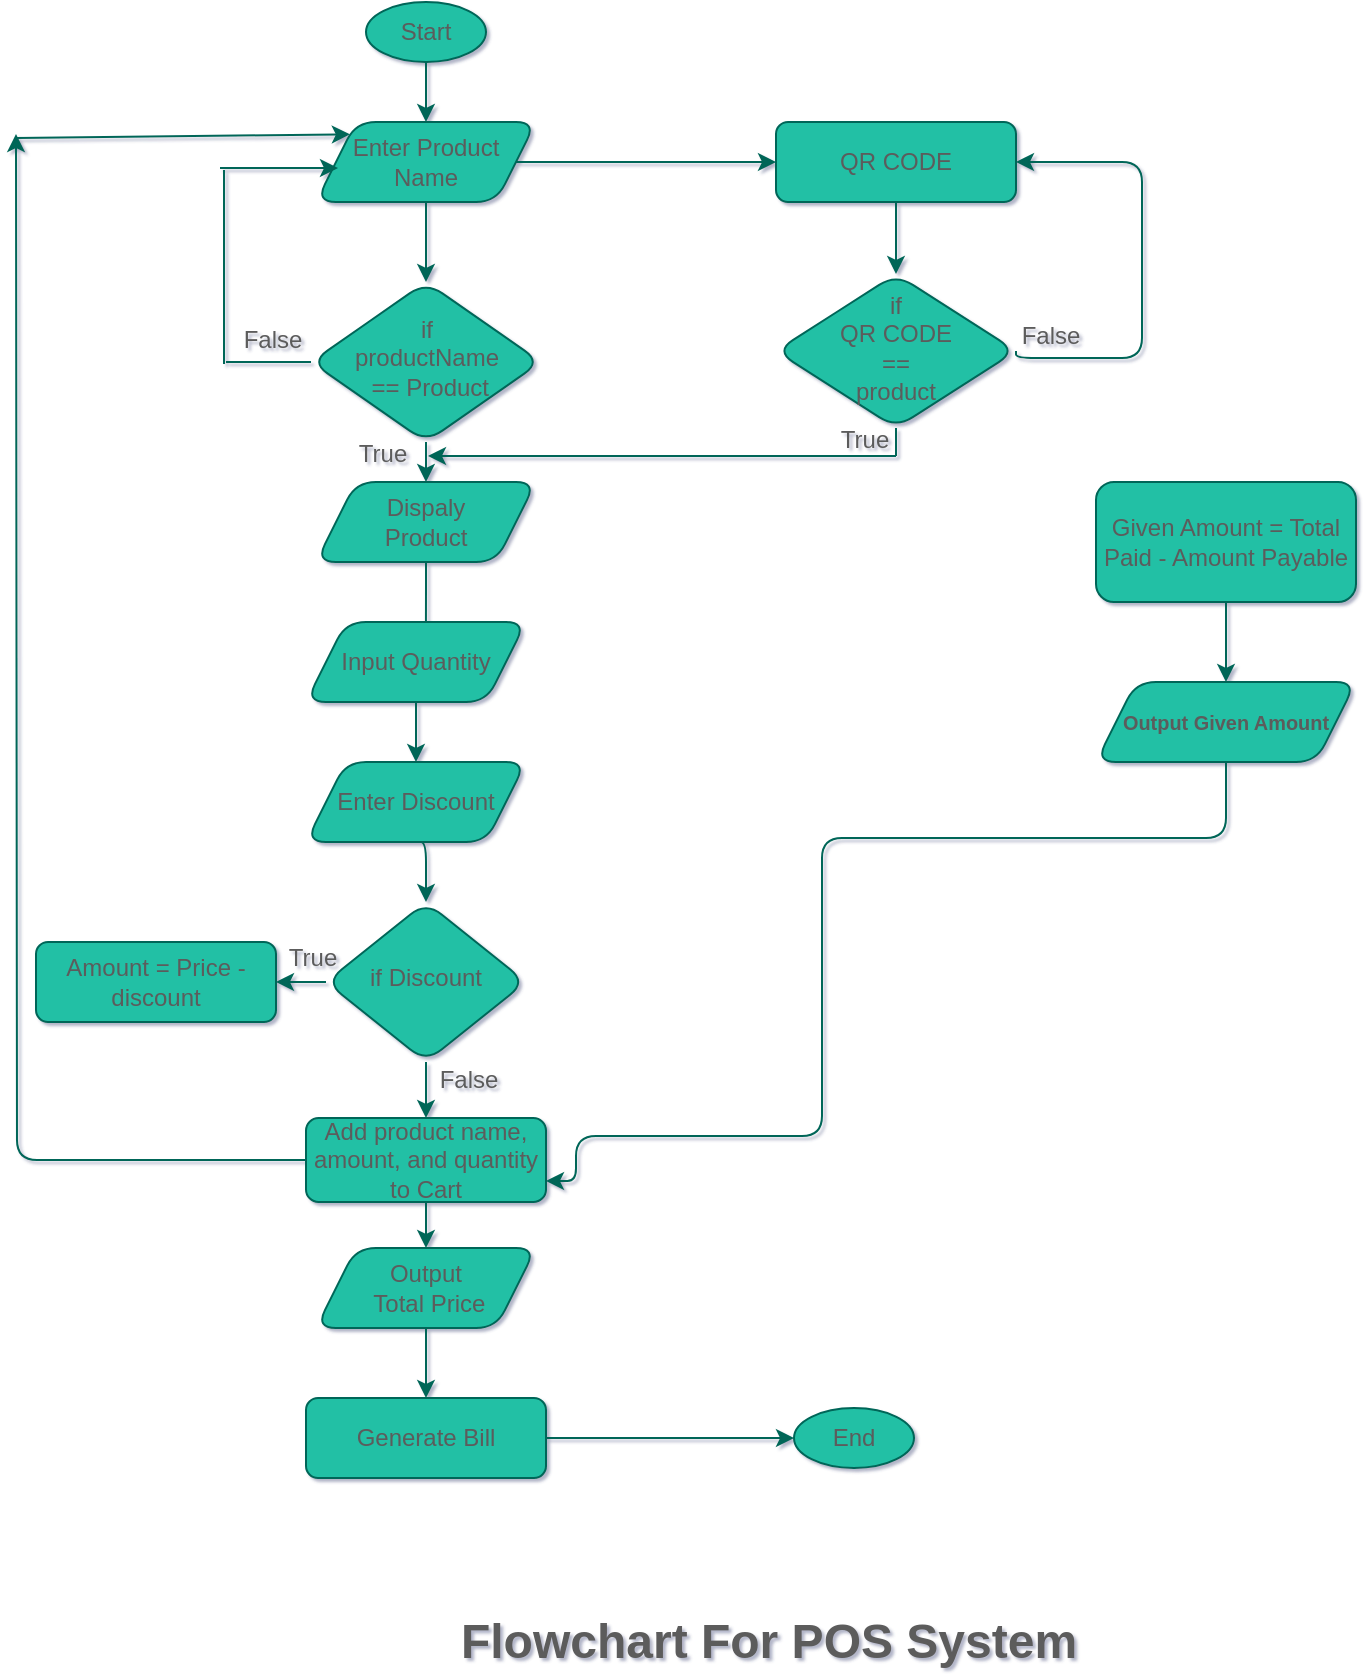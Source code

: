<mxfile version="13.6.2" type="device"><diagram id="C5RBs43oDa-KdzZeNtuy" name="Page-1"><mxGraphModel dx="852" dy="534" grid="1" gridSize="10" guides="1" tooltips="1" connect="1" arrows="1" fold="1" page="1" pageScale="1" pageWidth="827" pageHeight="1169" math="0" shadow="1"><root><mxCell id="WIyWlLk6GJQsqaUBKTNV-0"/><mxCell id="WIyWlLk6GJQsqaUBKTNV-1" parent="WIyWlLk6GJQsqaUBKTNV-0"/><mxCell id="M8NFTBUvK1jBtYmSYYDf-26" style="edgeStyle=orthogonalEdgeStyle;orthogonalLoop=1;jettySize=auto;html=1;entryX=0.5;entryY=0;entryDx=0;entryDy=0;strokeColor=#006658;fontColor=#5C5C5C;" edge="1" parent="WIyWlLk6GJQsqaUBKTNV-1" source="WIyWlLk6GJQsqaUBKTNV-6" target="M8NFTBUvK1jBtYmSYYDf-10"><mxGeometry relative="1" as="geometry"><Array as="points"><mxPoint x="225" y="260"/></Array></mxGeometry></mxCell><mxCell id="WIyWlLk6GJQsqaUBKTNV-6" value="if &lt;br&gt;productName&lt;br&gt;&amp;nbsp;== Product" style="rhombus;whiteSpace=wrap;html=1;shadow=0;fontFamily=Helvetica;fontSize=12;align=center;strokeWidth=1;spacing=6;spacingTop=-4;rounded=1;fillColor=#21C0A5;strokeColor=#006658;fontColor=#5C5C5C;" parent="WIyWlLk6GJQsqaUBKTNV-1" vertex="1"><mxGeometry x="167.5" y="160" width="115" height="80" as="geometry"/></mxCell><mxCell id="M8NFTBUvK1jBtYmSYYDf-21" style="edgeStyle=orthogonalEdgeStyle;orthogonalLoop=1;jettySize=auto;html=1;entryX=1;entryY=0.5;entryDx=0;entryDy=0;strokeColor=#006658;fontColor=#5C5C5C;" edge="1" parent="WIyWlLk6GJQsqaUBKTNV-1" source="WIyWlLk6GJQsqaUBKTNV-10" target="M8NFTBUvK1jBtYmSYYDf-20"><mxGeometry relative="1" as="geometry"/></mxCell><mxCell id="M8NFTBUvK1jBtYmSYYDf-22" style="edgeStyle=orthogonalEdgeStyle;orthogonalLoop=1;jettySize=auto;html=1;exitX=0.5;exitY=1;exitDx=0;exitDy=0;entryX=0.5;entryY=0;entryDx=0;entryDy=0;strokeColor=#006658;fontColor=#5C5C5C;" edge="1" parent="WIyWlLk6GJQsqaUBKTNV-1" source="WIyWlLk6GJQsqaUBKTNV-10" target="M8NFTBUvK1jBtYmSYYDf-0"><mxGeometry relative="1" as="geometry"/></mxCell><mxCell id="WIyWlLk6GJQsqaUBKTNV-10" value="if Discount" style="rhombus;whiteSpace=wrap;html=1;shadow=0;fontFamily=Helvetica;fontSize=12;align=center;strokeWidth=1;spacing=6;spacingTop=-4;rounded=1;fillColor=#21C0A5;strokeColor=#006658;fontColor=#5C5C5C;" parent="WIyWlLk6GJQsqaUBKTNV-1" vertex="1"><mxGeometry x="175" y="470" width="100" height="80" as="geometry"/></mxCell><mxCell id="M8NFTBUvK1jBtYmSYYDf-30" style="edgeStyle=orthogonalEdgeStyle;orthogonalLoop=1;jettySize=auto;html=1;entryX=0.5;entryY=0;entryDx=0;entryDy=0;strokeColor=#006658;fontColor=#5C5C5C;" edge="1" parent="WIyWlLk6GJQsqaUBKTNV-1" source="M8NFTBUvK1jBtYmSYYDf-0" target="M8NFTBUvK1jBtYmSYYDf-16"><mxGeometry relative="1" as="geometry"/></mxCell><mxCell id="M8NFTBUvK1jBtYmSYYDf-35" style="edgeStyle=orthogonalEdgeStyle;orthogonalLoop=1;jettySize=auto;html=1;strokeColor=#006658;fontColor=#5C5C5C;" edge="1" parent="WIyWlLk6GJQsqaUBKTNV-1" source="M8NFTBUvK1jBtYmSYYDf-0"><mxGeometry relative="1" as="geometry"><mxPoint x="20" y="86" as="targetPoint"/></mxGeometry></mxCell><mxCell id="M8NFTBUvK1jBtYmSYYDf-0" value="Add product name, amount, and quantity to Cart" style="whiteSpace=wrap;html=1;rounded=1;fillColor=#21C0A5;strokeColor=#006658;fontColor=#5C5C5C;" vertex="1" parent="WIyWlLk6GJQsqaUBKTNV-1"><mxGeometry x="165" y="578" width="120" height="42" as="geometry"/></mxCell><mxCell id="M8NFTBUvK1jBtYmSYYDf-24" style="edgeStyle=orthogonalEdgeStyle;orthogonalLoop=1;jettySize=auto;html=1;strokeColor=#006658;fontColor=#5C5C5C;" edge="1" parent="WIyWlLk6GJQsqaUBKTNV-1" source="M8NFTBUvK1jBtYmSYYDf-3" target="M8NFTBUvK1jBtYmSYYDf-4"><mxGeometry relative="1" as="geometry"/></mxCell><mxCell id="M8NFTBUvK1jBtYmSYYDf-3" value="Start" style="ellipse;whiteSpace=wrap;html=1;rounded=1;fillColor=#21C0A5;strokeColor=#006658;fontColor=#5C5C5C;" vertex="1" parent="WIyWlLk6GJQsqaUBKTNV-1"><mxGeometry x="195" y="20" width="60" height="30" as="geometry"/></mxCell><mxCell id="M8NFTBUvK1jBtYmSYYDf-25" style="edgeStyle=orthogonalEdgeStyle;orthogonalLoop=1;jettySize=auto;html=1;entryX=0.5;entryY=0;entryDx=0;entryDy=0;strokeColor=#006658;fontColor=#5C5C5C;" edge="1" parent="WIyWlLk6GJQsqaUBKTNV-1" source="M8NFTBUvK1jBtYmSYYDf-4" target="WIyWlLk6GJQsqaUBKTNV-6"><mxGeometry relative="1" as="geometry"/></mxCell><mxCell id="M8NFTBUvK1jBtYmSYYDf-33" style="edgeStyle=orthogonalEdgeStyle;orthogonalLoop=1;jettySize=auto;html=1;entryX=0;entryY=0.5;entryDx=0;entryDy=0;strokeColor=#006658;fontColor=#5C5C5C;" edge="1" parent="WIyWlLk6GJQsqaUBKTNV-1" source="M8NFTBUvK1jBtYmSYYDf-4" target="M8NFTBUvK1jBtYmSYYDf-9"><mxGeometry relative="1" as="geometry"/></mxCell><mxCell id="M8NFTBUvK1jBtYmSYYDf-4" value="Enter Product Name" style="shape=parallelogram;perimeter=parallelogramPerimeter;whiteSpace=wrap;html=1;fixedSize=1;rounded=1;fillColor=#21C0A5;strokeColor=#006658;fontColor=#5C5C5C;" vertex="1" parent="WIyWlLk6GJQsqaUBKTNV-1"><mxGeometry x="170" y="80" width="110" height="40" as="geometry"/></mxCell><mxCell id="M8NFTBUvK1jBtYmSYYDf-39" style="edgeStyle=orthogonalEdgeStyle;orthogonalLoop=1;jettySize=auto;html=1;entryX=0;entryY=0.5;entryDx=0;entryDy=0;strokeColor=#006658;fontColor=#5C5C5C;" edge="1" parent="WIyWlLk6GJQsqaUBKTNV-1" source="M8NFTBUvK1jBtYmSYYDf-8" target="M8NFTBUvK1jBtYmSYYDf-38"><mxGeometry relative="1" as="geometry"/></mxCell><mxCell id="M8NFTBUvK1jBtYmSYYDf-8" value="Generate Bill" style="whiteSpace=wrap;html=1;rounded=1;fillColor=#21C0A5;strokeColor=#006658;fontColor=#5C5C5C;" vertex="1" parent="WIyWlLk6GJQsqaUBKTNV-1"><mxGeometry x="165" y="718" width="120" height="40" as="geometry"/></mxCell><mxCell id="M8NFTBUvK1jBtYmSYYDf-34" style="edgeStyle=orthogonalEdgeStyle;orthogonalLoop=1;jettySize=auto;html=1;entryX=0.5;entryY=0;entryDx=0;entryDy=0;strokeColor=#006658;fontColor=#5C5C5C;" edge="1" parent="WIyWlLk6GJQsqaUBKTNV-1" source="M8NFTBUvK1jBtYmSYYDf-9" target="M8NFTBUvK1jBtYmSYYDf-11"><mxGeometry relative="1" as="geometry"/></mxCell><mxCell id="M8NFTBUvK1jBtYmSYYDf-9" value="QR CODE" style="whiteSpace=wrap;html=1;rounded=1;fillColor=#21C0A5;strokeColor=#006658;fontColor=#5C5C5C;" vertex="1" parent="WIyWlLk6GJQsqaUBKTNV-1"><mxGeometry x="400" y="80" width="120" height="40" as="geometry"/></mxCell><mxCell id="M8NFTBUvK1jBtYmSYYDf-29" style="edgeStyle=orthogonalEdgeStyle;orthogonalLoop=1;jettySize=auto;html=1;entryX=0.545;entryY=0.25;entryDx=0;entryDy=0;entryPerimeter=0;strokeColor=#006658;fontColor=#5C5C5C;" edge="1" parent="WIyWlLk6GJQsqaUBKTNV-1" source="M8NFTBUvK1jBtYmSYYDf-10" target="M8NFTBUvK1jBtYmSYYDf-13"><mxGeometry relative="1" as="geometry"/></mxCell><mxCell id="M8NFTBUvK1jBtYmSYYDf-10" value="Dispaly&lt;br&gt;Product" style="shape=parallelogram;perimeter=parallelogramPerimeter;whiteSpace=wrap;html=1;fixedSize=1;rounded=1;fillColor=#21C0A5;strokeColor=#006658;fontColor=#5C5C5C;" vertex="1" parent="WIyWlLk6GJQsqaUBKTNV-1"><mxGeometry x="170" y="260" width="110" height="40" as="geometry"/></mxCell><mxCell id="M8NFTBUvK1jBtYmSYYDf-40" style="edgeStyle=orthogonalEdgeStyle;orthogonalLoop=1;jettySize=auto;html=1;exitX=1;exitY=0.5;exitDx=0;exitDy=0;entryX=1;entryY=0.5;entryDx=0;entryDy=0;strokeColor=#006658;fontColor=#5C5C5C;" edge="1" parent="WIyWlLk6GJQsqaUBKTNV-1" source="M8NFTBUvK1jBtYmSYYDf-11" target="M8NFTBUvK1jBtYmSYYDf-9"><mxGeometry relative="1" as="geometry"><mxPoint x="583" y="102" as="targetPoint"/><Array as="points"><mxPoint x="583" y="198"/><mxPoint x="583" y="100"/></Array></mxGeometry></mxCell><mxCell id="M8NFTBUvK1jBtYmSYYDf-41" style="orthogonalLoop=1;jettySize=auto;html=1;elbow=vertical;strokeColor=#006658;fontColor=#5C5C5C;" edge="1" parent="WIyWlLk6GJQsqaUBKTNV-1"><mxGeometry relative="1" as="geometry"><mxPoint x="226" y="247" as="targetPoint"/><mxPoint x="460" y="247" as="sourcePoint"/></mxGeometry></mxCell><mxCell id="M8NFTBUvK1jBtYmSYYDf-11" value="if &lt;br&gt;QR CODE&lt;br&gt;==&lt;br&gt;product" style="rhombus;whiteSpace=wrap;html=1;shadow=0;fontFamily=Helvetica;fontSize=12;align=center;strokeWidth=1;spacing=6;spacingTop=-4;rounded=1;fillColor=#21C0A5;strokeColor=#006658;fontColor=#5C5C5C;" vertex="1" parent="WIyWlLk6GJQsqaUBKTNV-1"><mxGeometry x="400" y="156" width="120" height="77" as="geometry"/></mxCell><mxCell id="M8NFTBUvK1jBtYmSYYDf-28" style="edgeStyle=orthogonalEdgeStyle;orthogonalLoop=1;jettySize=auto;html=1;entryX=0.5;entryY=0;entryDx=0;entryDy=0;strokeColor=#006658;fontColor=#5C5C5C;" edge="1" parent="WIyWlLk6GJQsqaUBKTNV-1" source="M8NFTBUvK1jBtYmSYYDf-13" target="M8NFTBUvK1jBtYmSYYDf-19"><mxGeometry relative="1" as="geometry"/></mxCell><mxCell id="M8NFTBUvK1jBtYmSYYDf-13" value="Input Quantity" style="shape=parallelogram;perimeter=parallelogramPerimeter;whiteSpace=wrap;html=1;fixedSize=1;rounded=1;fillColor=#21C0A5;strokeColor=#006658;fontColor=#5C5C5C;" vertex="1" parent="WIyWlLk6GJQsqaUBKTNV-1"><mxGeometry x="165" y="330" width="110" height="40" as="geometry"/></mxCell><mxCell id="M8NFTBUvK1jBtYmSYYDf-31" style="edgeStyle=orthogonalEdgeStyle;orthogonalLoop=1;jettySize=auto;html=1;entryX=0.5;entryY=0;entryDx=0;entryDy=0;strokeColor=#006658;fontColor=#5C5C5C;" edge="1" parent="WIyWlLk6GJQsqaUBKTNV-1" source="M8NFTBUvK1jBtYmSYYDf-16" target="M8NFTBUvK1jBtYmSYYDf-8"><mxGeometry relative="1" as="geometry"/></mxCell><mxCell id="M8NFTBUvK1jBtYmSYYDf-16" value="Output&lt;br&gt;&amp;nbsp;Total Price" style="shape=parallelogram;perimeter=parallelogramPerimeter;whiteSpace=wrap;html=1;fixedSize=1;rounded=1;fillColor=#21C0A5;strokeColor=#006658;fontColor=#5C5C5C;" vertex="1" parent="WIyWlLk6GJQsqaUBKTNV-1"><mxGeometry x="170" y="643" width="110" height="40" as="geometry"/></mxCell><mxCell id="M8NFTBUvK1jBtYmSYYDf-32" style="edgeStyle=orthogonalEdgeStyle;orthogonalLoop=1;jettySize=auto;html=1;entryX=0.5;entryY=0;entryDx=0;entryDy=0;strokeColor=#006658;fontColor=#5C5C5C;" edge="1" parent="WIyWlLk6GJQsqaUBKTNV-1" source="M8NFTBUvK1jBtYmSYYDf-17" target="M8NFTBUvK1jBtYmSYYDf-18"><mxGeometry relative="1" as="geometry"/></mxCell><mxCell id="M8NFTBUvK1jBtYmSYYDf-17" value="Given Amount = Total Paid - Amount Payable" style="whiteSpace=wrap;html=1;rounded=1;fillColor=#21C0A5;strokeColor=#006658;fontColor=#5C5C5C;" vertex="1" parent="WIyWlLk6GJQsqaUBKTNV-1"><mxGeometry x="560" y="260" width="130" height="60" as="geometry"/></mxCell><mxCell id="M8NFTBUvK1jBtYmSYYDf-44" style="edgeStyle=orthogonalEdgeStyle;orthogonalLoop=1;jettySize=auto;html=1;entryX=1;entryY=0.75;entryDx=0;entryDy=0;strokeColor=#006658;fontColor=#5C5C5C;" edge="1" parent="WIyWlLk6GJQsqaUBKTNV-1" source="M8NFTBUvK1jBtYmSYYDf-18" target="M8NFTBUvK1jBtYmSYYDf-0"><mxGeometry relative="1" as="geometry"><mxPoint x="625" y="589" as="targetPoint"/><Array as="points"><mxPoint x="625" y="438"/><mxPoint x="423" y="438"/><mxPoint x="423" y="587"/><mxPoint x="300" y="587"/><mxPoint x="300" y="610"/></Array></mxGeometry></mxCell><mxCell id="M8NFTBUvK1jBtYmSYYDf-18" value="&lt;h5&gt;Output Given Amount&lt;/h5&gt;" style="shape=parallelogram;perimeter=parallelogramPerimeter;whiteSpace=wrap;html=1;fixedSize=1;rounded=1;fillColor=#21C0A5;strokeColor=#006658;fontColor=#5C5C5C;" vertex="1" parent="WIyWlLk6GJQsqaUBKTNV-1"><mxGeometry x="560" y="360" width="130" height="40" as="geometry"/></mxCell><mxCell id="M8NFTBUvK1jBtYmSYYDf-23" style="edgeStyle=orthogonalEdgeStyle;orthogonalLoop=1;jettySize=auto;html=1;exitX=0.5;exitY=1;exitDx=0;exitDy=0;entryX=0.5;entryY=0;entryDx=0;entryDy=0;strokeColor=#006658;fontColor=#5C5C5C;" edge="1" parent="WIyWlLk6GJQsqaUBKTNV-1" source="M8NFTBUvK1jBtYmSYYDf-19" target="WIyWlLk6GJQsqaUBKTNV-10"><mxGeometry relative="1" as="geometry"/></mxCell><mxCell id="M8NFTBUvK1jBtYmSYYDf-19" value="Enter Discount" style="shape=parallelogram;perimeter=parallelogramPerimeter;whiteSpace=wrap;html=1;fixedSize=1;rounded=1;fillColor=#21C0A5;strokeColor=#006658;fontColor=#5C5C5C;" vertex="1" parent="WIyWlLk6GJQsqaUBKTNV-1"><mxGeometry x="165" y="400" width="110" height="40" as="geometry"/></mxCell><mxCell id="M8NFTBUvK1jBtYmSYYDf-20" value="Amount = Price - discount" style="whiteSpace=wrap;html=1;rounded=1;fillColor=#21C0A5;strokeColor=#006658;fontColor=#5C5C5C;" vertex="1" parent="WIyWlLk6GJQsqaUBKTNV-1"><mxGeometry x="30" y="490" width="120" height="40" as="geometry"/></mxCell><mxCell id="M8NFTBUvK1jBtYmSYYDf-36" value="" style="endArrow=classic;html=1;entryX=0;entryY=0;entryDx=0;entryDy=0;strokeColor=#006658;fontColor=#5C5C5C;" edge="1" parent="WIyWlLk6GJQsqaUBKTNV-1" target="M8NFTBUvK1jBtYmSYYDf-4"><mxGeometry width="50" height="50" relative="1" as="geometry"><mxPoint x="20" y="88" as="sourcePoint"/><mxPoint x="330" y="30" as="targetPoint"/><Array as="points"/></mxGeometry></mxCell><mxCell id="M8NFTBUvK1jBtYmSYYDf-38" value="End" style="ellipse;whiteSpace=wrap;html=1;rounded=1;fillColor=#21C0A5;strokeColor=#006658;fontColor=#5C5C5C;" vertex="1" parent="WIyWlLk6GJQsqaUBKTNV-1"><mxGeometry x="409" y="723" width="60" height="30" as="geometry"/></mxCell><mxCell id="M8NFTBUvK1jBtYmSYYDf-46" value="" style="endArrow=none;html=1;entryX=0.5;entryY=1;entryDx=0;entryDy=0;strokeColor=#006658;fontColor=#5C5C5C;" edge="1" parent="WIyWlLk6GJQsqaUBKTNV-1" target="M8NFTBUvK1jBtYmSYYDf-11"><mxGeometry width="50" height="50" relative="1" as="geometry"><mxPoint x="460" y="247" as="sourcePoint"/><mxPoint x="367" y="217" as="targetPoint"/></mxGeometry></mxCell><mxCell id="M8NFTBUvK1jBtYmSYYDf-48" value="" style="endArrow=none;html=1;exitX=0;exitY=0.5;exitDx=0;exitDy=0;strokeColor=#006658;fontColor=#5C5C5C;" edge="1" parent="WIyWlLk6GJQsqaUBKTNV-1" source="WIyWlLk6GJQsqaUBKTNV-6"><mxGeometry width="50" height="50" relative="1" as="geometry"><mxPoint x="317" y="242" as="sourcePoint"/><mxPoint x="125" y="200" as="targetPoint"/></mxGeometry></mxCell><mxCell id="M8NFTBUvK1jBtYmSYYDf-49" value="" style="endArrow=none;html=1;strokeColor=#006658;fontColor=#5C5C5C;" edge="1" parent="WIyWlLk6GJQsqaUBKTNV-1"><mxGeometry width="50" height="50" relative="1" as="geometry"><mxPoint x="124" y="201" as="sourcePoint"/><mxPoint x="124" y="104" as="targetPoint"/></mxGeometry></mxCell><mxCell id="M8NFTBUvK1jBtYmSYYDf-50" value="" style="endArrow=classic;html=1;strokeColor=#006658;fontColor=#5C5C5C;" edge="1" parent="WIyWlLk6GJQsqaUBKTNV-1"><mxGeometry width="50" height="50" relative="1" as="geometry"><mxPoint x="122" y="103" as="sourcePoint"/><mxPoint x="181" y="103" as="targetPoint"/></mxGeometry></mxCell><mxCell id="M8NFTBUvK1jBtYmSYYDf-51" value="False" style="text;html=1;align=center;verticalAlign=middle;resizable=0;points=[];autosize=1;rounded=1;fontColor=#5C5C5C;" vertex="1" parent="WIyWlLk6GJQsqaUBKTNV-1"><mxGeometry x="128.5" y="180" width="39" height="18" as="geometry"/></mxCell><mxCell id="M8NFTBUvK1jBtYmSYYDf-52" value="True" style="text;html=1;align=center;verticalAlign=middle;resizable=0;points=[];autosize=1;rounded=1;fontColor=#5C5C5C;" vertex="1" parent="WIyWlLk6GJQsqaUBKTNV-1"><mxGeometry x="186" y="237" width="34" height="18" as="geometry"/></mxCell><mxCell id="M8NFTBUvK1jBtYmSYYDf-53" value="False" style="text;html=1;align=center;verticalAlign=middle;resizable=0;points=[];autosize=1;rounded=1;fontColor=#5C5C5C;" vertex="1" parent="WIyWlLk6GJQsqaUBKTNV-1"><mxGeometry x="517" y="178" width="39" height="18" as="geometry"/></mxCell><mxCell id="M8NFTBUvK1jBtYmSYYDf-54" value="True" style="text;html=1;align=center;verticalAlign=middle;resizable=0;points=[];autosize=1;rounded=1;fontColor=#5C5C5C;" vertex="1" parent="WIyWlLk6GJQsqaUBKTNV-1"><mxGeometry x="427" y="230" width="34" height="18" as="geometry"/></mxCell><mxCell id="M8NFTBUvK1jBtYmSYYDf-55" value="True" style="text;html=1;align=center;verticalAlign=middle;resizable=0;points=[];autosize=1;rounded=1;fontColor=#5C5C5C;" vertex="1" parent="WIyWlLk6GJQsqaUBKTNV-1"><mxGeometry x="151" y="489" width="34" height="18" as="geometry"/></mxCell><mxCell id="M8NFTBUvK1jBtYmSYYDf-56" value="False" style="text;html=1;align=center;verticalAlign=middle;resizable=0;points=[];autosize=1;rounded=1;fontColor=#5C5C5C;" vertex="1" parent="WIyWlLk6GJQsqaUBKTNV-1"><mxGeometry x="226" y="550" width="39" height="18" as="geometry"/></mxCell><mxCell id="M8NFTBUvK1jBtYmSYYDf-57" value="&lt;b&gt;&lt;font style=&quot;font-size: 24px&quot;&gt;Flowchart For POS System&lt;/font&gt;&lt;/b&gt;" style="text;html=1;align=center;verticalAlign=middle;resizable=0;points=[];autosize=1;fontColor=#5C5C5C;" vertex="1" parent="WIyWlLk6GJQsqaUBKTNV-1"><mxGeometry x="236" y="830" width="320" height="20" as="geometry"/></mxCell></root></mxGraphModel></diagram></mxfile>